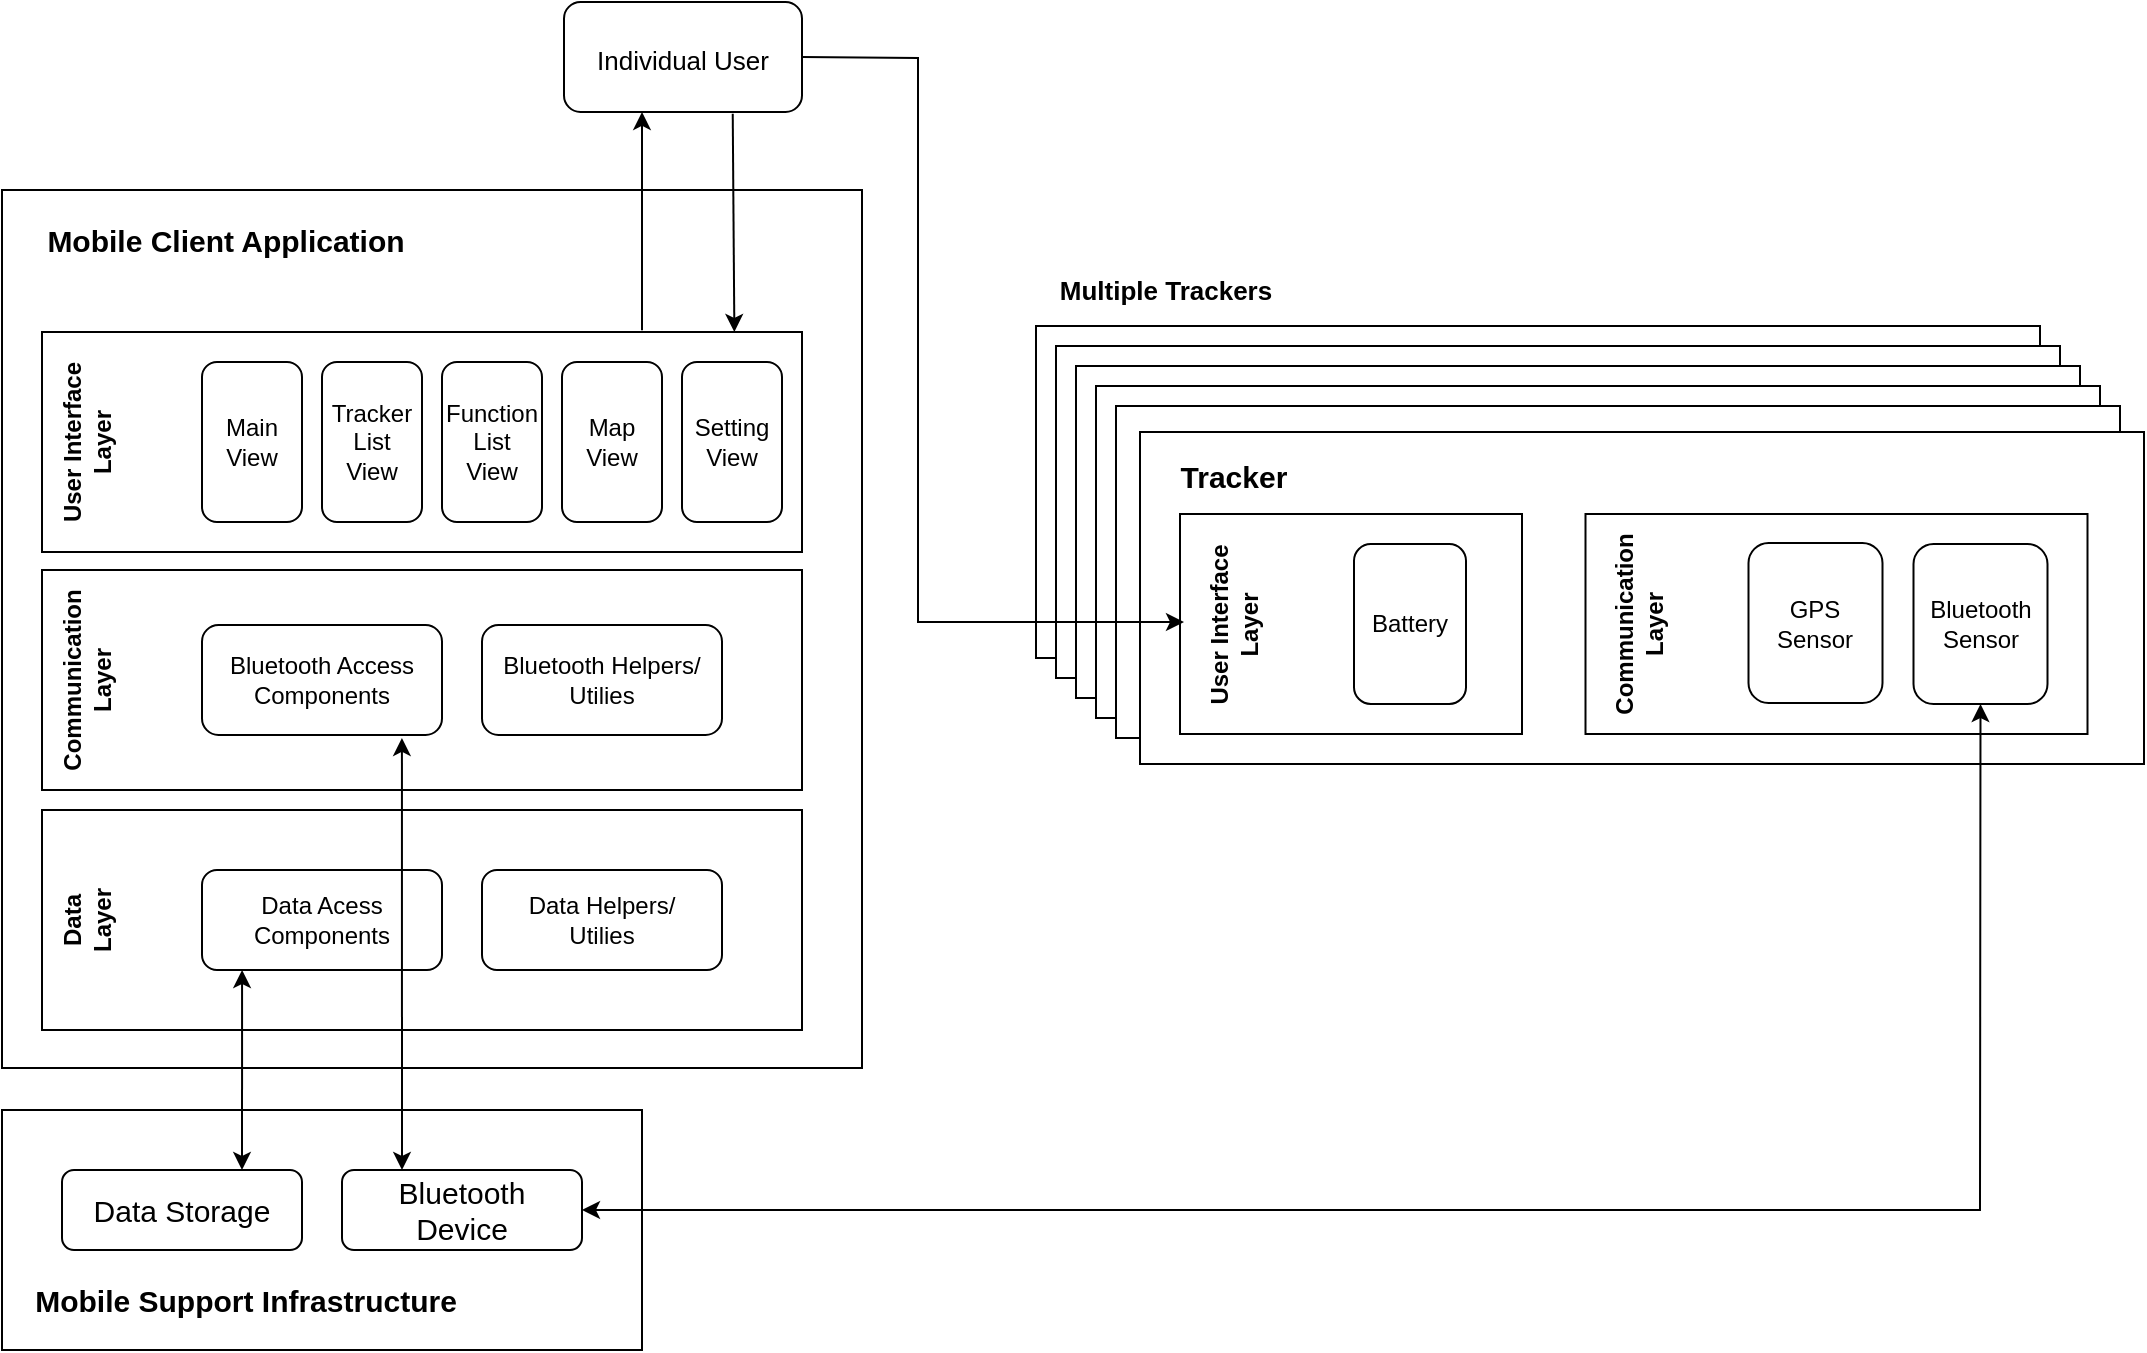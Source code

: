 <mxfile version="15.7.0" type="device"><diagram id="eQwOmFpW8rxsyQCl9ZIn" name="Page-1"><mxGraphModel dx="1704" dy="1124" grid="0" gridSize="10" guides="1" tooltips="1" connect="1" arrows="1" fold="1" page="0" pageScale="1" pageWidth="827" pageHeight="1169" math="0" shadow="0"><root><mxCell id="0"/><mxCell id="1" parent="0"/><mxCell id="HCYL1xIVq1Y1L6s_Ktbu-18" value="" style="rounded=0;whiteSpace=wrap;html=1;" vertex="1" parent="1"><mxGeometry x="100" y="-30" width="430" height="439" as="geometry"/></mxCell><mxCell id="HCYL1xIVq1Y1L6s_Ktbu-1" value="" style="rounded=0;whiteSpace=wrap;html=1;" vertex="1" parent="1"><mxGeometry x="120" y="41" width="380" height="110" as="geometry"/></mxCell><mxCell id="HCYL1xIVq1Y1L6s_Ktbu-2" value="&lt;b&gt;User Interface&lt;br&gt;Layer&lt;/b&gt;" style="text;html=1;strokeColor=none;fillColor=none;align=center;verticalAlign=middle;whiteSpace=wrap;rounded=0;rotation=-90;" vertex="1" parent="1"><mxGeometry x="100" y="81" width="85" height="30" as="geometry"/></mxCell><mxCell id="HCYL1xIVq1Y1L6s_Ktbu-3" value="Main&lt;br&gt;View" style="rounded=1;whiteSpace=wrap;html=1;" vertex="1" parent="1"><mxGeometry x="200" y="56" width="50" height="80" as="geometry"/></mxCell><mxCell id="HCYL1xIVq1Y1L6s_Ktbu-4" value="Tracker&lt;br&gt;List&lt;br&gt;View" style="rounded=1;whiteSpace=wrap;html=1;" vertex="1" parent="1"><mxGeometry x="260" y="56" width="50" height="80" as="geometry"/></mxCell><mxCell id="HCYL1xIVq1Y1L6s_Ktbu-5" value="Function&lt;br&gt;List&lt;br&gt;View" style="rounded=1;whiteSpace=wrap;html=1;" vertex="1" parent="1"><mxGeometry x="320" y="56" width="50" height="80" as="geometry"/></mxCell><mxCell id="HCYL1xIVq1Y1L6s_Ktbu-6" value="Map&lt;br&gt;View" style="rounded=1;whiteSpace=wrap;html=1;" vertex="1" parent="1"><mxGeometry x="380" y="56" width="50" height="80" as="geometry"/></mxCell><mxCell id="HCYL1xIVq1Y1L6s_Ktbu-7" value="Setting&lt;br&gt;View" style="rounded=1;whiteSpace=wrap;html=1;" vertex="1" parent="1"><mxGeometry x="440" y="56" width="50" height="80" as="geometry"/></mxCell><mxCell id="HCYL1xIVq1Y1L6s_Ktbu-8" value="" style="rounded=0;whiteSpace=wrap;html=1;" vertex="1" parent="1"><mxGeometry x="120" y="160" width="380" height="110" as="geometry"/></mxCell><mxCell id="HCYL1xIVq1Y1L6s_Ktbu-9" value="&lt;b&gt;Communication&lt;br&gt;Layer&lt;/b&gt;" style="text;html=1;strokeColor=none;fillColor=none;align=center;verticalAlign=middle;whiteSpace=wrap;rounded=0;rotation=-90;" vertex="1" parent="1"><mxGeometry x="100" y="200" width="85" height="30" as="geometry"/></mxCell><mxCell id="HCYL1xIVq1Y1L6s_Ktbu-11" value="Bluetooth Access&lt;br&gt;Components" style="rounded=1;whiteSpace=wrap;html=1;" vertex="1" parent="1"><mxGeometry x="200" y="187.5" width="120" height="55" as="geometry"/></mxCell><mxCell id="HCYL1xIVq1Y1L6s_Ktbu-12" value="" style="rounded=0;whiteSpace=wrap;html=1;" vertex="1" parent="1"><mxGeometry x="120" y="280" width="380" height="110" as="geometry"/></mxCell><mxCell id="HCYL1xIVq1Y1L6s_Ktbu-13" value="&lt;b&gt;Data&lt;br&gt;Layer&lt;/b&gt;" style="text;html=1;strokeColor=none;fillColor=none;align=center;verticalAlign=middle;whiteSpace=wrap;rounded=0;rotation=-90;" vertex="1" parent="1"><mxGeometry x="100" y="320" width="85" height="30" as="geometry"/></mxCell><mxCell id="HCYL1xIVq1Y1L6s_Ktbu-15" value="Data Acess&lt;br&gt;Components" style="rounded=1;whiteSpace=wrap;html=1;" vertex="1" parent="1"><mxGeometry x="200" y="310" width="120" height="50" as="geometry"/></mxCell><mxCell id="HCYL1xIVq1Y1L6s_Ktbu-16" value="Data Helpers/&lt;br&gt;Utilies" style="rounded=1;whiteSpace=wrap;html=1;" vertex="1" parent="1"><mxGeometry x="340" y="310" width="120" height="50" as="geometry"/></mxCell><mxCell id="HCYL1xIVq1Y1L6s_Ktbu-17" value="Bluetooth Helpers/&lt;br&gt;Utilies" style="rounded=1;whiteSpace=wrap;html=1;" vertex="1" parent="1"><mxGeometry x="340" y="187.5" width="120" height="55" as="geometry"/></mxCell><mxCell id="HCYL1xIVq1Y1L6s_Ktbu-19" value="&lt;b&gt;&lt;font style=&quot;font-size: 15px&quot;&gt;Mobile Client Application&lt;/font&gt;&lt;/b&gt;" style="text;html=1;strokeColor=none;fillColor=none;align=center;verticalAlign=middle;whiteSpace=wrap;rounded=0;" vertex="1" parent="1"><mxGeometry x="112.5" y="-20" width="197.5" height="30" as="geometry"/></mxCell><mxCell id="HCYL1xIVq1Y1L6s_Ktbu-20" value="" style="rounded=0;whiteSpace=wrap;html=1;fontSize=15;" vertex="1" parent="1"><mxGeometry x="100" y="430" width="320" height="120" as="geometry"/></mxCell><mxCell id="HCYL1xIVq1Y1L6s_Ktbu-21" value="&lt;b&gt;&lt;font style=&quot;font-size: 15px&quot;&gt;Mobile Support Infrastructure&lt;/font&gt;&lt;/b&gt;" style="text;html=1;strokeColor=none;fillColor=none;align=center;verticalAlign=middle;whiteSpace=wrap;rounded=0;" vertex="1" parent="1"><mxGeometry x="112.5" y="510" width="217.5" height="30" as="geometry"/></mxCell><mxCell id="HCYL1xIVq1Y1L6s_Ktbu-22" value="Data Storage" style="rounded=1;whiteSpace=wrap;html=1;fontSize=15;" vertex="1" parent="1"><mxGeometry x="130" y="460" width="120" height="40" as="geometry"/></mxCell><mxCell id="HCYL1xIVq1Y1L6s_Ktbu-23" value="Bluetooth&lt;br&gt;Device" style="rounded=1;whiteSpace=wrap;html=1;fontSize=15;" vertex="1" parent="1"><mxGeometry x="270" y="460" width="120" height="40" as="geometry"/></mxCell><mxCell id="HCYL1xIVq1Y1L6s_Ktbu-24" value="" style="rounded=1;whiteSpace=wrap;html=1;fontSize=15;" vertex="1" parent="1"><mxGeometry x="381" y="-124" width="119" height="55" as="geometry"/></mxCell><mxCell id="HCYL1xIVq1Y1L6s_Ktbu-25" value="&lt;font style=&quot;font-size: 13px&quot;&gt;Individual User&lt;/font&gt;" style="text;html=1;strokeColor=none;fillColor=none;align=center;verticalAlign=middle;whiteSpace=wrap;rounded=0;fontSize=15;" vertex="1" parent="1"><mxGeometry x="389" y="-111.5" width="103" height="30" as="geometry"/></mxCell><mxCell id="HCYL1xIVq1Y1L6s_Ktbu-26" value="" style="endArrow=classic;html=1;rounded=0;fontSize=15;exitX=0.709;exitY=1.015;exitDx=0;exitDy=0;exitPerimeter=0;entryX=0.911;entryY=0;entryDx=0;entryDy=0;entryPerimeter=0;" edge="1" parent="1" source="HCYL1xIVq1Y1L6s_Ktbu-24" target="HCYL1xIVq1Y1L6s_Ktbu-1"><mxGeometry width="50" height="50" relative="1" as="geometry"><mxPoint x="518" y="70" as="sourcePoint"/><mxPoint x="568" y="20" as="targetPoint"/></mxGeometry></mxCell><mxCell id="HCYL1xIVq1Y1L6s_Ktbu-27" value="" style="endArrow=classic;html=1;rounded=0;fontSize=15;entryX=0.911;entryY=0;entryDx=0;entryDy=0;entryPerimeter=0;" edge="1" parent="1"><mxGeometry width="50" height="50" relative="1" as="geometry"><mxPoint x="420" y="40.17" as="sourcePoint"/><mxPoint x="420.001" y="-69.005" as="targetPoint"/></mxGeometry></mxCell><mxCell id="HCYL1xIVq1Y1L6s_Ktbu-109" value="" style="rounded=0;whiteSpace=wrap;html=1;fontSize=13;" vertex="1" parent="1"><mxGeometry x="617" y="38" width="502" height="166" as="geometry"/></mxCell><mxCell id="HCYL1xIVq1Y1L6s_Ktbu-110" value="" style="rounded=0;whiteSpace=wrap;html=1;fontSize=13;" vertex="1" parent="1"><mxGeometry x="627" y="48" width="502" height="166" as="geometry"/></mxCell><mxCell id="HCYL1xIVq1Y1L6s_Ktbu-111" value="" style="rounded=0;whiteSpace=wrap;html=1;fontSize=13;" vertex="1" parent="1"><mxGeometry x="637" y="58" width="502" height="166" as="geometry"/></mxCell><mxCell id="HCYL1xIVq1Y1L6s_Ktbu-112" value="" style="rounded=0;whiteSpace=wrap;html=1;fontSize=13;" vertex="1" parent="1"><mxGeometry x="647" y="68" width="502" height="166" as="geometry"/></mxCell><mxCell id="HCYL1xIVq1Y1L6s_Ktbu-113" value="" style="rounded=0;whiteSpace=wrap;html=1;fontSize=13;" vertex="1" parent="1"><mxGeometry x="657" y="78" width="502" height="166" as="geometry"/></mxCell><mxCell id="HCYL1xIVq1Y1L6s_Ktbu-28" value="" style="rounded=0;whiteSpace=wrap;html=1;fontSize=13;" vertex="1" parent="1"><mxGeometry x="669" y="91" width="502" height="166" as="geometry"/></mxCell><mxCell id="HCYL1xIVq1Y1L6s_Ktbu-30" value="&lt;b&gt;&lt;font style=&quot;font-size: 15px&quot;&gt;Tracker&lt;/font&gt;&lt;/b&gt;" style="text;html=1;strokeColor=none;fillColor=none;align=center;verticalAlign=middle;whiteSpace=wrap;rounded=0;" vertex="1" parent="1"><mxGeometry x="617" y="98" width="197.5" height="30" as="geometry"/></mxCell><mxCell id="HCYL1xIVq1Y1L6s_Ktbu-32" value="" style="rounded=0;whiteSpace=wrap;html=1;" vertex="1" parent="1"><mxGeometry x="689" y="132" width="171" height="110" as="geometry"/></mxCell><mxCell id="HCYL1xIVq1Y1L6s_Ktbu-33" value="&lt;b&gt;User Interface&lt;br&gt;Layer&lt;/b&gt;" style="text;html=1;strokeColor=none;fillColor=none;align=center;verticalAlign=middle;whiteSpace=wrap;rounded=0;rotation=-90;" vertex="1" parent="1"><mxGeometry x="673.25" y="172" width="85" height="30" as="geometry"/></mxCell><mxCell id="HCYL1xIVq1Y1L6s_Ktbu-35" value="Battery" style="rounded=1;whiteSpace=wrap;html=1;" vertex="1" parent="1"><mxGeometry x="776" y="147" width="56" height="80" as="geometry"/></mxCell><mxCell id="HCYL1xIVq1Y1L6s_Ktbu-36" value="" style="rounded=0;whiteSpace=wrap;html=1;" vertex="1" parent="1"><mxGeometry x="891.75" y="132" width="251" height="110" as="geometry"/></mxCell><mxCell id="HCYL1xIVq1Y1L6s_Ktbu-37" value="&lt;b&gt;Communication&lt;br&gt;Layer&lt;/b&gt;" style="text;html=1;strokeColor=none;fillColor=none;align=center;verticalAlign=middle;whiteSpace=wrap;rounded=0;rotation=-90;" vertex="1" parent="1"><mxGeometry x="876" y="172" width="85" height="30" as="geometry"/></mxCell><mxCell id="HCYL1xIVq1Y1L6s_Ktbu-39" value="Bluetooth&lt;br&gt;Sensor" style="rounded=1;whiteSpace=wrap;html=1;" vertex="1" parent="1"><mxGeometry x="1055.75" y="147" width="67" height="80" as="geometry"/></mxCell><mxCell id="HCYL1xIVq1Y1L6s_Ktbu-42" value="GPS&lt;br&gt;Sensor" style="rounded=1;whiteSpace=wrap;html=1;" vertex="1" parent="1"><mxGeometry x="973.25" y="146.5" width="67" height="80" as="geometry"/></mxCell><mxCell id="HCYL1xIVq1Y1L6s_Ktbu-115" value="&lt;b&gt;&lt;font style=&quot;font-size: 13px&quot;&gt;Multiple Trackers&lt;/font&gt;&lt;/b&gt;" style="text;html=1;strokeColor=none;fillColor=none;align=center;verticalAlign=middle;whiteSpace=wrap;rounded=0;fontSize=13;" vertex="1" parent="1"><mxGeometry x="588" y="5" width="188" height="30" as="geometry"/></mxCell><mxCell id="HCYL1xIVq1Y1L6s_Ktbu-116" value="" style="endArrow=classic;html=1;rounded=0;fontSize=13;exitX=1;exitY=0.5;exitDx=0;exitDy=0;" edge="1" parent="1" source="HCYL1xIVq1Y1L6s_Ktbu-24"><mxGeometry width="50" height="50" relative="1" as="geometry"><mxPoint x="641" y="236" as="sourcePoint"/><mxPoint x="691" y="186" as="targetPoint"/><Array as="points"><mxPoint x="558" y="-96"/><mxPoint x="558" y="186"/></Array></mxGeometry></mxCell><mxCell id="HCYL1xIVq1Y1L6s_Ktbu-118" value="" style="endArrow=classic;startArrow=classic;html=1;rounded=0;fontSize=13;exitX=1;exitY=0.5;exitDx=0;exitDy=0;entryX=0.5;entryY=1;entryDx=0;entryDy=0;" edge="1" parent="1" source="HCYL1xIVq1Y1L6s_Ktbu-23" target="HCYL1xIVq1Y1L6s_Ktbu-39"><mxGeometry width="50" height="50" relative="1" as="geometry"><mxPoint x="641" y="236" as="sourcePoint"/><mxPoint x="691" y="186" as="targetPoint"/><Array as="points"><mxPoint x="1089" y="480"/></Array></mxGeometry></mxCell><mxCell id="HCYL1xIVq1Y1L6s_Ktbu-119" value="" style="endArrow=classic;startArrow=classic;html=1;rounded=0;fontSize=13;entryX=0.167;entryY=1;entryDx=0;entryDy=0;exitX=0.75;exitY=0;exitDx=0;exitDy=0;entryPerimeter=0;" edge="1" parent="1" source="HCYL1xIVq1Y1L6s_Ktbu-22" target="HCYL1xIVq1Y1L6s_Ktbu-15"><mxGeometry width="50" height="50" relative="1" as="geometry"><mxPoint x="566" y="222" as="sourcePoint"/><mxPoint x="616" y="172" as="targetPoint"/></mxGeometry></mxCell><mxCell id="HCYL1xIVq1Y1L6s_Ktbu-120" value="" style="endArrow=classic;startArrow=classic;html=1;rounded=0;fontSize=13;exitX=0.25;exitY=0;exitDx=0;exitDy=0;entryX=0.833;entryY=1.027;entryDx=0;entryDy=0;entryPerimeter=0;" edge="1" parent="1" source="HCYL1xIVq1Y1L6s_Ktbu-23" target="HCYL1xIVq1Y1L6s_Ktbu-11"><mxGeometry width="50" height="50" relative="1" as="geometry"><mxPoint x="566" y="222" as="sourcePoint"/><mxPoint x="616" y="172" as="targetPoint"/></mxGeometry></mxCell></root></mxGraphModel></diagram></mxfile>